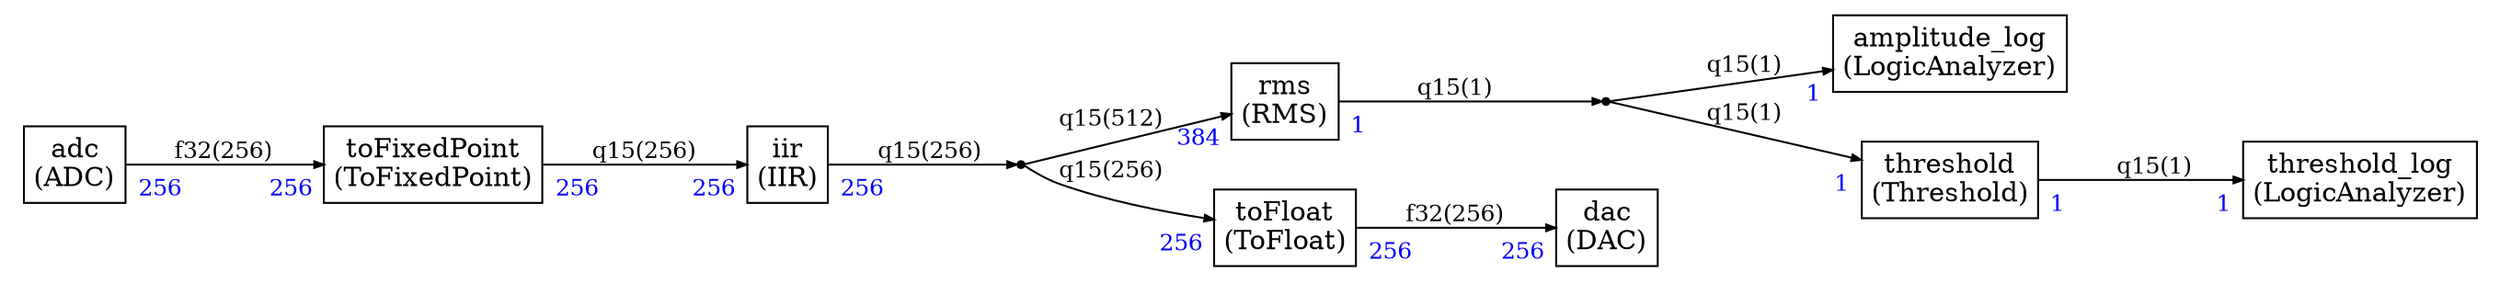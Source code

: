 



digraph structs {
    bgcolor = "white"
    node [shape=plaintext,color="black",fontcolor="black",fontname="Times-Roman"]
    rankdir=LR
    edge [arrowsize="0.5",color="black",fontcolor="black",fontname="Times-Roman"]


adc [label=<
<TABLE color="black" bgcolor="none" BORDER="0" CELLBORDER="1" CELLSPACING="0" CELLPADDING="4">
  <TR>
    <TD ALIGN="CENTER" PORT="i"><FONT COLOR="black" POINT-SIZE="14.0">adc<BR/>(ADC)</FONT></TD>
  </TR>
</TABLE>>];

amplitude_log [label=<
<TABLE color="black" bgcolor="none" BORDER="0" CELLBORDER="1" CELLSPACING="0" CELLPADDING="4">
  <TR>
    <TD ALIGN="CENTER" PORT="i"><FONT COLOR="black" POINT-SIZE="14.0">amplitude_log<BR/>(LogicAnalyzer)</FONT></TD>
  </TR>
</TABLE>>];

dac [label=<
<TABLE color="black" bgcolor="none" BORDER="0" CELLBORDER="1" CELLSPACING="0" CELLPADDING="4">
  <TR>
    <TD ALIGN="CENTER" PORT="i"><FONT COLOR="black" POINT-SIZE="14.0">dac<BR/>(DAC)</FONT></TD>
  </TR>
</TABLE>>];

dup0 [shape=point,label="dup0"]

dup1 [shape=point,label="dup1"]

iir [label=<
<TABLE color="black" bgcolor="none" BORDER="0" CELLBORDER="1" CELLSPACING="0" CELLPADDING="4">
  <TR>
    <TD ALIGN="CENTER" PORT="i"><FONT COLOR="black" POINT-SIZE="14.0">iir<BR/>(IIR)</FONT></TD>
  </TR>
</TABLE>>];

rms [label=<
<TABLE color="black" bgcolor="none" BORDER="0" CELLBORDER="1" CELLSPACING="0" CELLPADDING="4">
  <TR>
    <TD ALIGN="CENTER" PORT="i"><FONT COLOR="black" POINT-SIZE="14.0">rms<BR/>(RMS)</FONT></TD>
  </TR>
</TABLE>>];

threshold [label=<
<TABLE color="black" bgcolor="none" BORDER="0" CELLBORDER="1" CELLSPACING="0" CELLPADDING="4">
  <TR>
    <TD ALIGN="CENTER" PORT="i"><FONT COLOR="black" POINT-SIZE="14.0">threshold<BR/>(Threshold)</FONT></TD>
  </TR>
</TABLE>>];

threshold_log [label=<
<TABLE color="black" bgcolor="none" BORDER="0" CELLBORDER="1" CELLSPACING="0" CELLPADDING="4">
  <TR>
    <TD ALIGN="CENTER" PORT="i"><FONT COLOR="black" POINT-SIZE="14.0">threshold_log<BR/>(LogicAnalyzer)</FONT></TD>
  </TR>
</TABLE>>];

toFixedPoint [label=<
<TABLE color="black" bgcolor="none" BORDER="0" CELLBORDER="1" CELLSPACING="0" CELLPADDING="4">
  <TR>
    <TD ALIGN="CENTER" PORT="i"><FONT COLOR="black" POINT-SIZE="14.0">toFixedPoint<BR/>(ToFixedPoint)</FONT></TD>
  </TR>
</TABLE>>];

toFloat [label=<
<TABLE color="black" bgcolor="none" BORDER="0" CELLBORDER="1" CELLSPACING="0" CELLPADDING="4">
  <TR>
    <TD ALIGN="CENTER" PORT="i"><FONT COLOR="black" POINT-SIZE="14.0">toFloat<BR/>(ToFloat)</FONT></TD>
  </TR>
</TABLE>>];



adc:i -> toFixedPoint:i [style="solid",color="black",fontsize="12.0",fontcolor="black",label=<f32(256)>
,headlabel=<<TABLE BORDER="0" CELLPADDING="4"><TR><TD><FONT COLOR="blue" POINT-SIZE="12.0" >256</FONT>
</TD></TR></TABLE>>
,taillabel=<<TABLE BORDER="0" CELLPADDING="4"><TR><TD><FONT COLOR="blue" POINT-SIZE="12.0" >256</FONT>
</TD></TR></TABLE>>]

toFixedPoint:i -> iir:i [style="solid",color="black",fontsize="12.0",fontcolor="black",label=<q15(256)>
,headlabel=<<TABLE BORDER="0" CELLPADDING="4"><TR><TD><FONT COLOR="blue" POINT-SIZE="12.0" >256</FONT>
</TD></TR></TABLE>>
,taillabel=<<TABLE BORDER="0" CELLPADDING="4"><TR><TD><FONT COLOR="blue" POINT-SIZE="12.0" >256</FONT>
</TD></TR></TABLE>>]

toFloat:i -> dac:i [style="solid",color="black",fontsize="12.0",fontcolor="black",label=<f32(256)>
,headlabel=<<TABLE BORDER="0" CELLPADDING="4"><TR><TD><FONT COLOR="blue" POINT-SIZE="12.0" >256</FONT>
</TD></TR></TABLE>>
,taillabel=<<TABLE BORDER="0" CELLPADDING="4"><TR><TD><FONT COLOR="blue" POINT-SIZE="12.0" >256</FONT>
</TD></TR></TABLE>>]

threshold:i -> threshold_log:i [style="solid",color="black",fontsize="12.0",fontcolor="black",label=<q15(1)>
,headlabel=<<TABLE BORDER="0" CELLPADDING="4"><TR><TD><FONT COLOR="blue" POINT-SIZE="12.0" >1</FONT>
</TD></TR></TABLE>>
,taillabel=<<TABLE BORDER="0" CELLPADDING="4"><TR><TD><FONT COLOR="blue" POINT-SIZE="12.0" >1</FONT>
</TD></TR></TABLE>>]

iir:i ->  
dup0 [style="solid",color="black",fontsize="12.0",fontcolor="black",label=<q15(256)>

,taillabel=<<TABLE BORDER="0" CELLPADDING="4"><TR><TD><FONT COLOR="blue" POINT-SIZE="12.0" >256</FONT>
</TD></TR></TABLE>>]

 
dup0 -> toFloat:i [style="solid",color="black",fontsize="12.0",fontcolor="black",label=<q15(256)>
,headlabel=<<TABLE BORDER="0" CELLPADDING="4"><TR><TD><FONT COLOR="blue" POINT-SIZE="12.0" >256</FONT>
</TD></TR></TABLE>>
]

 
dup0 -> rms:i [style="solid",color="black",fontsize="12.0",fontcolor="black",label=<q15(512)>
,headlabel=<<TABLE BORDER="0" CELLPADDING="4"><TR><TD><FONT COLOR="blue" POINT-SIZE="12.0" >384</FONT>
</TD></TR></TABLE>>
]

rms:i ->  
dup1 [style="solid",color="black",fontsize="12.0",fontcolor="black",label=<q15(1)>

,taillabel=<<TABLE BORDER="0" CELLPADDING="4"><TR><TD><FONT COLOR="blue" POINT-SIZE="12.0" >1</FONT>
</TD></TR></TABLE>>]

 
dup1 -> threshold:i [style="solid",color="black",fontsize="12.0",fontcolor="black",label=<q15(1)>
,headlabel=<<TABLE BORDER="0" CELLPADDING="4"><TR><TD><FONT COLOR="blue" POINT-SIZE="12.0" >1</FONT>
</TD></TR></TABLE>>
]

 
dup1 -> amplitude_log:i [style="solid",color="black",fontsize="12.0",fontcolor="black",label=<q15(1)>
,headlabel=<<TABLE BORDER="0" CELLPADDING="4"><TR><TD><FONT COLOR="blue" POINT-SIZE="12.0" >1</FONT>
</TD></TR></TABLE>>
]


}
